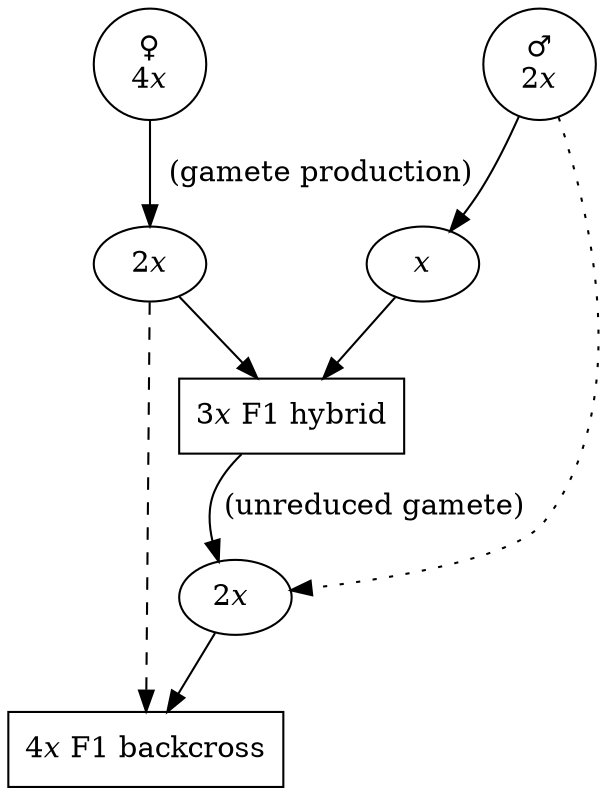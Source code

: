 digraph "Backcross triploid" {
"♀
4𝑥" -> "2𝑥" [label="  (gamete production)"]
"♂
2𝑥" -> "𝑥" 
"3𝑥 F1 hybrid" [shape="box"]

"𝑥" -> "3𝑥 F1 hybrid" 
"2𝑥" -> "3𝑥 F1 hybrid" 

"4𝑥 F1 backcross" [shape="box"]

"3𝑥 F1 hybrid" -> "2𝑥 " [label=" (unreduced gamete)  "]
"2𝑥" -> "4𝑥 F1 backcross" [style="dashed"]
"2𝑥 " -> "4𝑥 F1 backcross"

"♂
2𝑥" -> "2𝑥 " [style ="dotted"]

}
